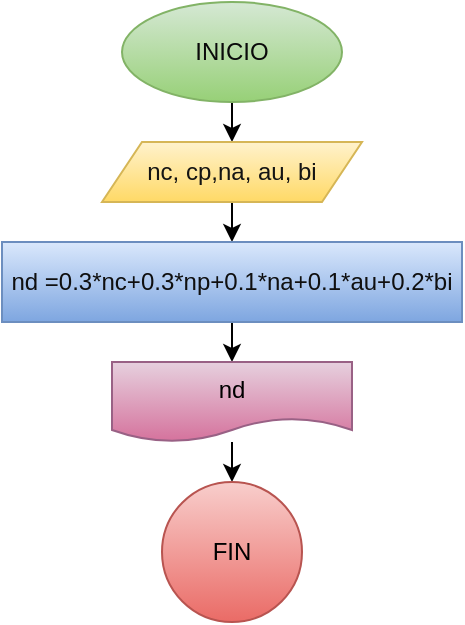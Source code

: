 <mxfile>
    <diagram id="hxhSOXE5RrghV39j-FBL" name="Página-1">
        <mxGraphModel dx="434" dy="280" grid="1" gridSize="10" guides="1" tooltips="1" connect="1" arrows="1" fold="1" page="1" pageScale="1" pageWidth="827" pageHeight="1169" math="0" shadow="0">
            <root>
                <mxCell id="0"/>
                <mxCell id="1" parent="0"/>
                <mxCell id="3" style="edgeStyle=none;html=1;" parent="1" source="2" edge="1">
                    <mxGeometry relative="1" as="geometry">
                        <mxPoint x="345" y="90" as="targetPoint"/>
                    </mxGeometry>
                </mxCell>
                <mxCell id="2" value="&lt;font color=&quot;#0a0a0a&quot;&gt;INICIO&lt;/font&gt;" style="ellipse;whiteSpace=wrap;html=1;fillColor=#d5e8d4;gradientColor=#97d077;strokeColor=#82b366;" parent="1" vertex="1">
                    <mxGeometry x="290" y="20" width="110" height="50" as="geometry"/>
                </mxCell>
                <mxCell id="5" style="edgeStyle=none;html=1;" parent="1" source="4" edge="1">
                    <mxGeometry relative="1" as="geometry">
                        <mxPoint x="345" y="140" as="targetPoint"/>
                    </mxGeometry>
                </mxCell>
                <mxCell id="4" value="&lt;font color=&quot;#141414&quot;&gt;nc, cp,na, au, bi&lt;/font&gt;" style="shape=parallelogram;perimeter=parallelogramPerimeter;whiteSpace=wrap;html=1;fixedSize=1;fillColor=#fff2cc;gradientColor=#ffd966;strokeColor=#d6b656;" parent="1" vertex="1">
                    <mxGeometry x="280" y="90" width="130" height="30" as="geometry"/>
                </mxCell>
                <mxCell id="8" style="edgeStyle=none;html=1;" parent="1" source="6" edge="1">
                    <mxGeometry relative="1" as="geometry">
                        <mxPoint x="345" y="200" as="targetPoint"/>
                    </mxGeometry>
                </mxCell>
                <mxCell id="6" value="&lt;font color=&quot;#0f0f0f&quot;&gt;nd =0.3*nc+0.3*np+0.1*na+0.1*au+0.2*bi&lt;/font&gt;" style="rounded=0;whiteSpace=wrap;html=1;fillColor=#dae8fc;gradientColor=#7ea6e0;strokeColor=#6c8ebf;" parent="1" vertex="1">
                    <mxGeometry x="230" y="140" width="230" height="40" as="geometry"/>
                </mxCell>
                <mxCell id="10" style="edgeStyle=none;html=1;" parent="1" source="9" edge="1">
                    <mxGeometry relative="1" as="geometry">
                        <mxPoint x="345" y="260" as="targetPoint"/>
                    </mxGeometry>
                </mxCell>
                <mxCell id="9" value="&lt;font color=&quot;#000000&quot;&gt;nd&lt;/font&gt;" style="shape=document;whiteSpace=wrap;html=1;boundedLbl=1;fillColor=#e6d0de;gradientColor=#d5739d;strokeColor=#996185;" parent="1" vertex="1">
                    <mxGeometry x="285" y="200" width="120" height="40" as="geometry"/>
                </mxCell>
                <mxCell id="12" value="FIN" style="ellipse;whiteSpace=wrap;html=1;aspect=fixed;fillColor=#f8cecc;gradientColor=#ea6b66;strokeColor=#b85450;" parent="1" vertex="1">
                    <mxGeometry x="310" y="260" width="70" height="70" as="geometry"/>
                </mxCell>
            </root>
        </mxGraphModel>
    </diagram>
</mxfile>
